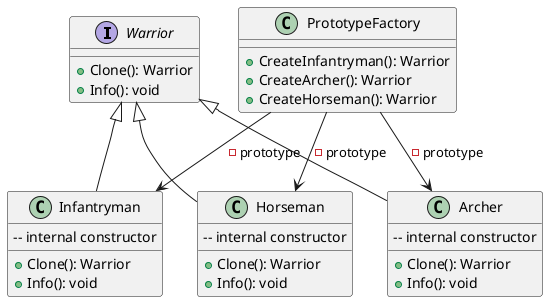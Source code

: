 @startuml

interface Warrior {
    +Clone(): Warrior
    +Info(): void
}

class Infantryman {
    +Clone(): Warrior
    +Info(): void
    -- internal constructor
}

class Archer {
    +Clone(): Warrior
    +Info(): void
    -- internal constructor
}

class Horseman {
    +Clone(): Warrior
    +Info(): void
    -- internal constructor
}

class PrototypeFactory {
    +CreateInfantryman(): Warrior
    +CreateArcher(): Warrior
    +CreateHorseman(): Warrior
}

Warrior <|-- Infantryman
Warrior <|-- Archer
Warrior <|-- Horseman

PrototypeFactory --> Infantryman : -prototype
PrototypeFactory --> Archer : -prototype
PrototypeFactory --> Horseman : -prototype

@enduml
